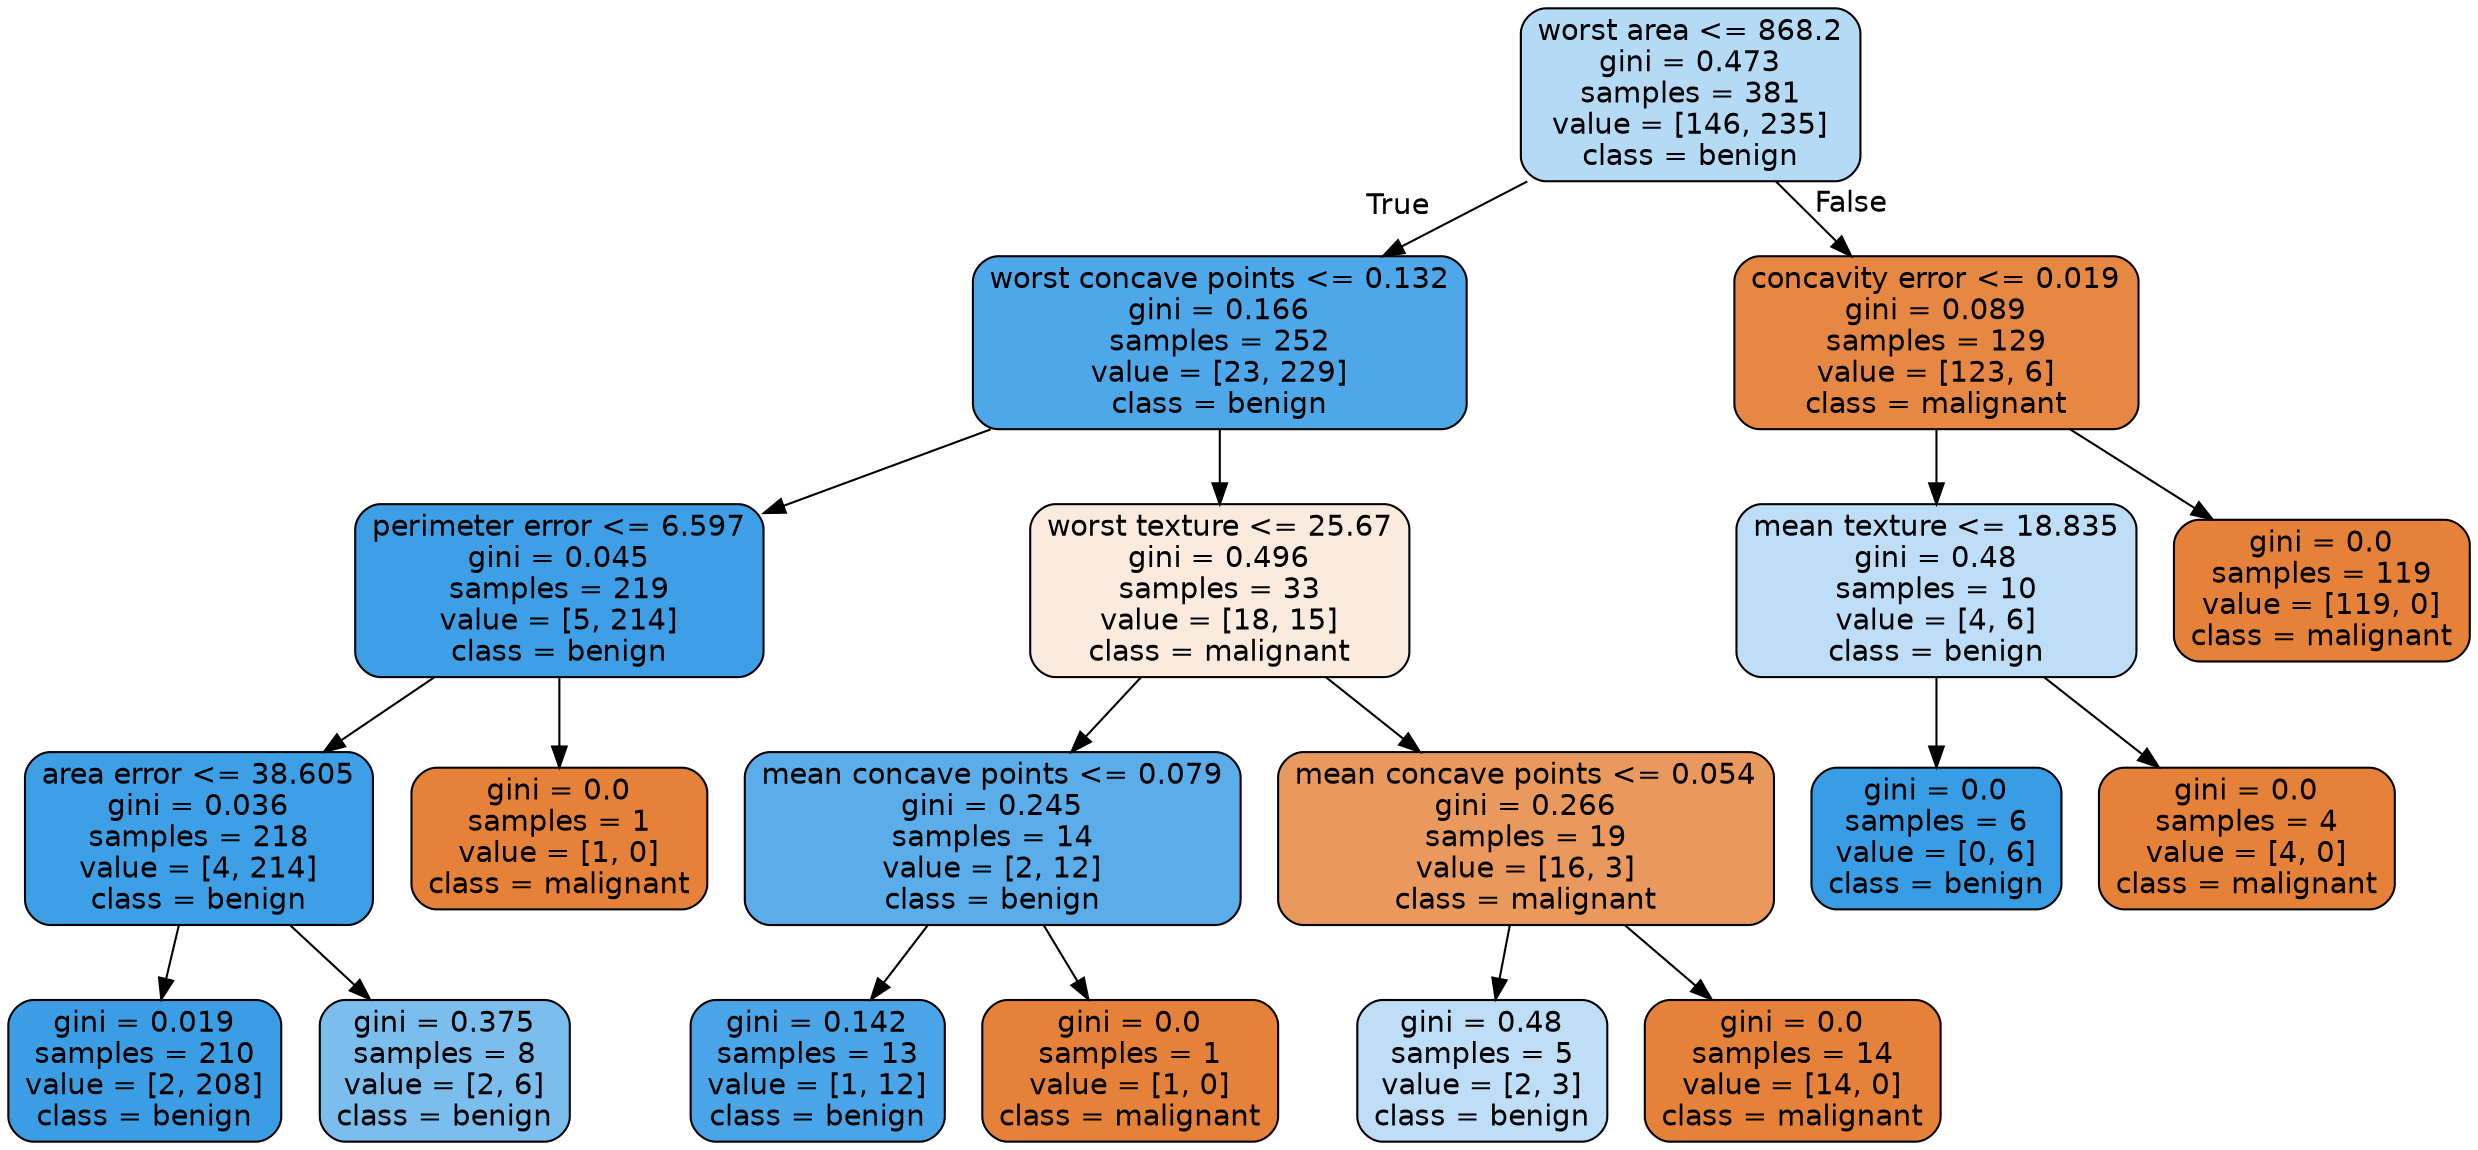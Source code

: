 digraph Tree {
node [shape=box, style="filled, rounded", color="black", fontname="helvetica"] ;
edge [fontname="helvetica"] ;
0 [label="worst area <= 868.2\ngini = 0.473\nsamples = 381\nvalue = [146, 235]\nclass = benign", fillcolor="#b4daf5"] ;
1 [label="worst concave points <= 0.132\ngini = 0.166\nsamples = 252\nvalue = [23, 229]\nclass = benign", fillcolor="#4da7e8"] ;
0 -> 1 [labeldistance=2.5, labelangle=45, headlabel="True"] ;
2 [label="perimeter error <= 6.597\ngini = 0.045\nsamples = 219\nvalue = [5, 214]\nclass = benign", fillcolor="#3e9fe6"] ;
1 -> 2 ;
3 [label="area error <= 38.605\ngini = 0.036\nsamples = 218\nvalue = [4, 214]\nclass = benign", fillcolor="#3d9fe5"] ;
2 -> 3 ;
4 [label="gini = 0.019\nsamples = 210\nvalue = [2, 208]\nclass = benign", fillcolor="#3b9ee5"] ;
3 -> 4 ;
5 [label="gini = 0.375\nsamples = 8\nvalue = [2, 6]\nclass = benign", fillcolor="#7bbeee"] ;
3 -> 5 ;
6 [label="gini = 0.0\nsamples = 1\nvalue = [1, 0]\nclass = malignant", fillcolor="#e58139"] ;
2 -> 6 ;
7 [label="worst texture <= 25.67\ngini = 0.496\nsamples = 33\nvalue = [18, 15]\nclass = malignant", fillcolor="#fbeade"] ;
1 -> 7 ;
8 [label="mean concave points <= 0.079\ngini = 0.245\nsamples = 14\nvalue = [2, 12]\nclass = benign", fillcolor="#5aade9"] ;
7 -> 8 ;
9 [label="gini = 0.142\nsamples = 13\nvalue = [1, 12]\nclass = benign", fillcolor="#49a5e7"] ;
8 -> 9 ;
10 [label="gini = 0.0\nsamples = 1\nvalue = [1, 0]\nclass = malignant", fillcolor="#e58139"] ;
8 -> 10 ;
11 [label="mean concave points <= 0.054\ngini = 0.266\nsamples = 19\nvalue = [16, 3]\nclass = malignant", fillcolor="#ea995e"] ;
7 -> 11 ;
12 [label="gini = 0.48\nsamples = 5\nvalue = [2, 3]\nclass = benign", fillcolor="#bddef6"] ;
11 -> 12 ;
13 [label="gini = 0.0\nsamples = 14\nvalue = [14, 0]\nclass = malignant", fillcolor="#e58139"] ;
11 -> 13 ;
14 [label="concavity error <= 0.019\ngini = 0.089\nsamples = 129\nvalue = [123, 6]\nclass = malignant", fillcolor="#e68743"] ;
0 -> 14 [labeldistance=2.5, labelangle=-45, headlabel="False"] ;
15 [label="mean texture <= 18.835\ngini = 0.48\nsamples = 10\nvalue = [4, 6]\nclass = benign", fillcolor="#bddef6"] ;
14 -> 15 ;
16 [label="gini = 0.0\nsamples = 6\nvalue = [0, 6]\nclass = benign", fillcolor="#399de5"] ;
15 -> 16 ;
17 [label="gini = 0.0\nsamples = 4\nvalue = [4, 0]\nclass = malignant", fillcolor="#e58139"] ;
15 -> 17 ;
18 [label="gini = 0.0\nsamples = 119\nvalue = [119, 0]\nclass = malignant", fillcolor="#e58139"] ;
14 -> 18 ;
}